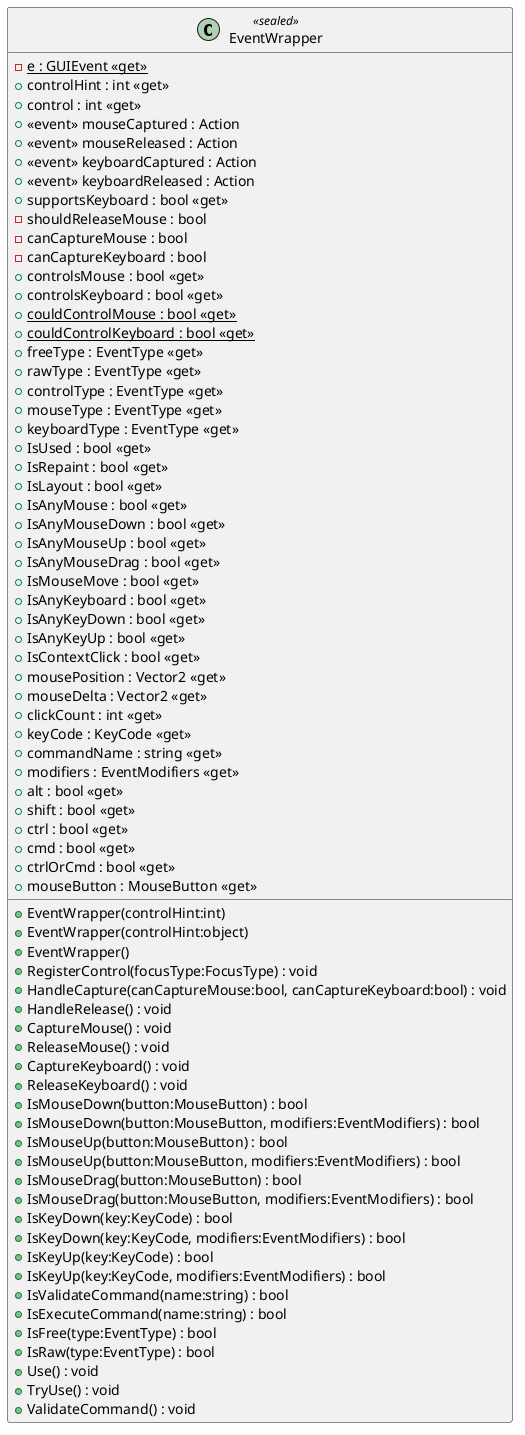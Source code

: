 @startuml
class EventWrapper <<sealed>> {
    - {static} e : GUIEvent <<get>>
    + controlHint : int <<get>>
    + control : int <<get>>
    + EventWrapper(controlHint:int)
    + EventWrapper(controlHint:object)
    + EventWrapper()
    +  <<event>> mouseCaptured : Action 
    +  <<event>> mouseReleased : Action 
    +  <<event>> keyboardCaptured : Action 
    +  <<event>> keyboardReleased : Action 
    + supportsKeyboard : bool <<get>>
    + RegisterControl(focusType:FocusType) : void
    - shouldReleaseMouse : bool
    - canCaptureMouse : bool
    - canCaptureKeyboard : bool
    + HandleCapture(canCaptureMouse:bool, canCaptureKeyboard:bool) : void
    + HandleRelease() : void
    + controlsMouse : bool <<get>>
    + controlsKeyboard : bool <<get>>
    + {static} couldControlMouse : bool <<get>>
    + {static} couldControlKeyboard : bool <<get>>
    + freeType : EventType <<get>>
    + rawType : EventType <<get>>
    + controlType : EventType <<get>>
    + mouseType : EventType <<get>>
    + keyboardType : EventType <<get>>
    + CaptureMouse() : void
    + ReleaseMouse() : void
    + CaptureKeyboard() : void
    + ReleaseKeyboard() : void
    + IsUsed : bool <<get>>
    + IsRepaint : bool <<get>>
    + IsLayout : bool <<get>>
    + IsAnyMouse : bool <<get>>
    + IsAnyMouseDown : bool <<get>>
    + IsAnyMouseUp : bool <<get>>
    + IsAnyMouseDrag : bool <<get>>
    + IsMouseMove : bool <<get>>
    + IsMouseDown(button:MouseButton) : bool
    + IsMouseDown(button:MouseButton, modifiers:EventModifiers) : bool
    + IsMouseUp(button:MouseButton) : bool
    + IsMouseUp(button:MouseButton, modifiers:EventModifiers) : bool
    + IsMouseDrag(button:MouseButton) : bool
    + IsMouseDrag(button:MouseButton, modifiers:EventModifiers) : bool
    + IsAnyKeyboard : bool <<get>>
    + IsAnyKeyDown : bool <<get>>
    + IsAnyKeyUp : bool <<get>>
    + IsKeyDown(key:KeyCode) : bool
    + IsKeyDown(key:KeyCode, modifiers:EventModifiers) : bool
    + IsKeyUp(key:KeyCode) : bool
    + IsKeyUp(key:KeyCode, modifiers:EventModifiers) : bool
    + IsContextClick : bool <<get>>
    + IsValidateCommand(name:string) : bool
    + IsExecuteCommand(name:string) : bool
    + IsFree(type:EventType) : bool
    + IsRaw(type:EventType) : bool
    + Use() : void
    + TryUse() : void
    + ValidateCommand() : void
    + mousePosition : Vector2 <<get>>
    + mouseDelta : Vector2 <<get>>
    + clickCount : int <<get>>
    + keyCode : KeyCode <<get>>
    + commandName : string <<get>>
    + modifiers : EventModifiers <<get>>
    + alt : bool <<get>>
    + shift : bool <<get>>
    + ctrl : bool <<get>>
    + cmd : bool <<get>>
    + ctrlOrCmd : bool <<get>>
    + mouseButton : MouseButton <<get>>
}
@enduml
